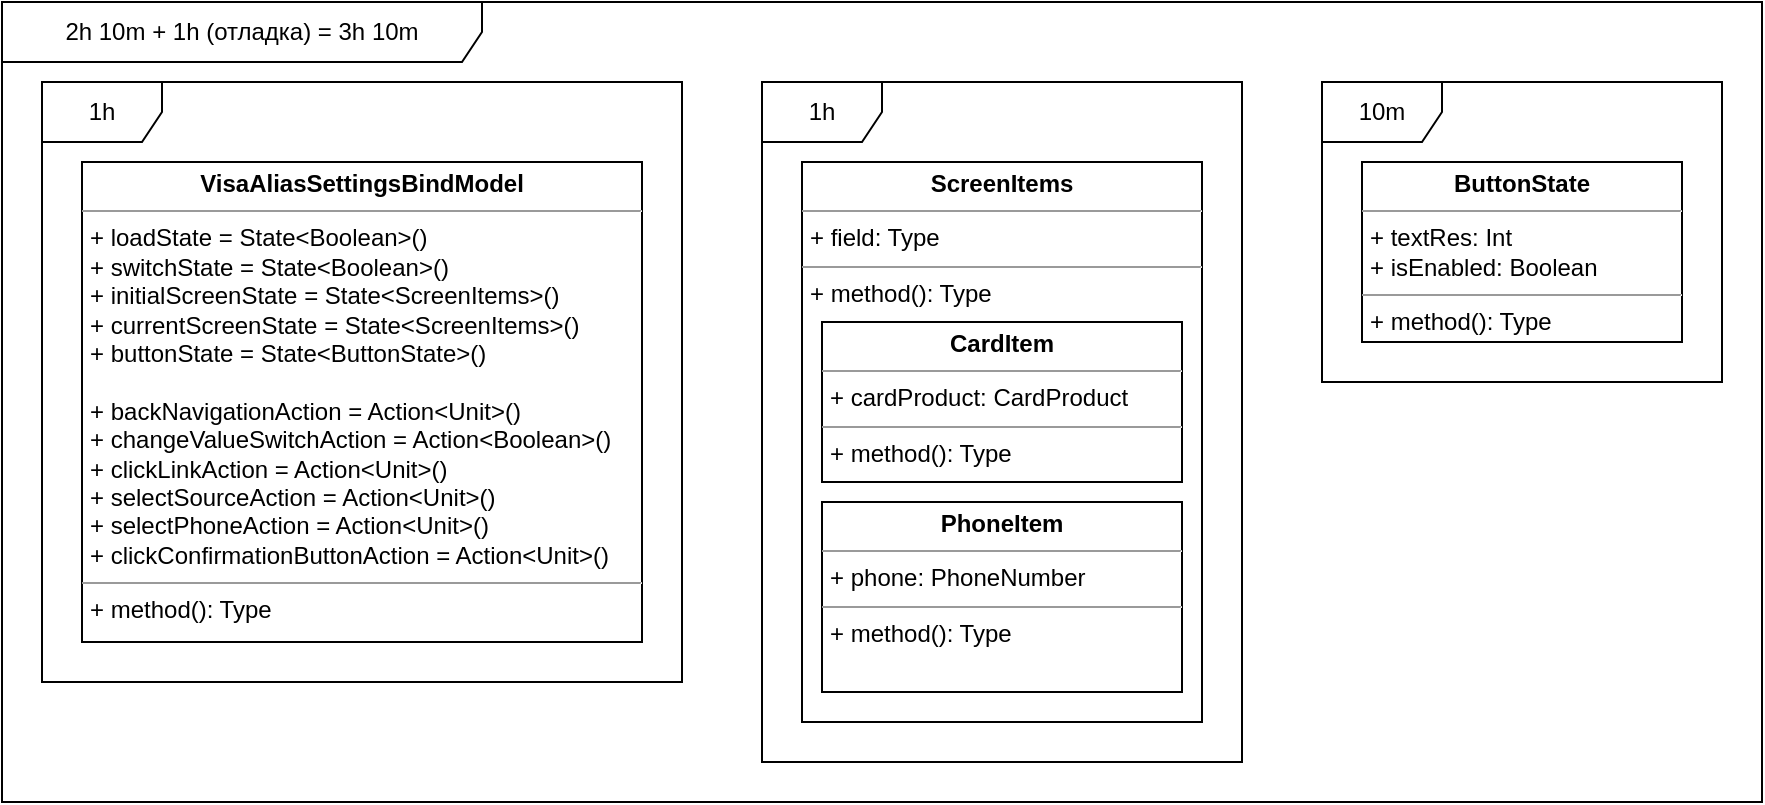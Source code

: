 <mxfile version="16.5.3" type="github">
  <diagram id="FZS-LspY1kVB6EsSSzgE" name="Page-1">
    <mxGraphModel dx="1185" dy="643" grid="1" gridSize="10" guides="1" tooltips="1" connect="1" arrows="1" fold="1" page="1" pageScale="1" pageWidth="850" pageHeight="1100" math="0" shadow="0">
      <root>
        <mxCell id="0" />
        <mxCell id="1" parent="0" />
        <mxCell id="EoWeRwG33imuI-vRMXuL-1" value="&lt;p style=&quot;margin: 0px ; margin-top: 4px ; text-align: center&quot;&gt;&lt;b&gt;VisaAliasSettingsBindModel&lt;/b&gt;&lt;/p&gt;&lt;hr size=&quot;1&quot;&gt;&lt;p style=&quot;margin: 0px ; margin-left: 4px&quot;&gt;+ loadState = State&amp;lt;Boolean&amp;gt;()&lt;/p&gt;&lt;p style=&quot;margin: 0px ; margin-left: 4px&quot;&gt;+ switchState = State&amp;lt;Boolean&amp;gt;()&lt;/p&gt;&lt;p style=&quot;margin: 0px ; margin-left: 4px&quot;&gt;+ initialScreenState = State&amp;lt;ScreenItems&amp;gt;()&lt;/p&gt;&lt;p style=&quot;margin: 0px ; margin-left: 4px&quot;&gt;+ currentScreenState = State&amp;lt;ScreenItems&amp;gt;()&lt;/p&gt;&lt;p style=&quot;margin: 0px ; margin-left: 4px&quot;&gt;+ buttonState = State&amp;lt;ButtonState&amp;gt;()&lt;br&gt;&lt;/p&gt;&lt;p style=&quot;margin: 0px ; margin-left: 4px&quot;&gt;&lt;br&gt;&lt;/p&gt;&lt;p style=&quot;margin: 0px ; margin-left: 4px&quot;&gt;+ backNavigationAction = Action&amp;lt;Unit&amp;gt;()&lt;br&gt;&lt;/p&gt;&lt;p style=&quot;margin: 0px ; margin-left: 4px&quot;&gt;+ changeValueSwitchAction = Action&amp;lt;Boolean&amp;gt;()&lt;/p&gt;&lt;p style=&quot;margin: 0px ; margin-left: 4px&quot;&gt;+ clickLinkAction = Action&amp;lt;Unit&amp;gt;()&lt;/p&gt;&lt;p style=&quot;margin: 0px ; margin-left: 4px&quot;&gt;+ selectSourceAction = Action&amp;lt;Unit&amp;gt;()&lt;/p&gt;&lt;p style=&quot;margin: 0px ; margin-left: 4px&quot;&gt;+ selectPhoneAction = Action&amp;lt;Unit&amp;gt;()&lt;/p&gt;&lt;p style=&quot;margin: 0px ; margin-left: 4px&quot;&gt;+ clickConfirmationButtonAction = Action&amp;lt;Unit&amp;gt;()&lt;br&gt;&lt;/p&gt;&lt;hr size=&quot;1&quot;&gt;&lt;p style=&quot;margin: 0px ; margin-left: 4px&quot;&gt;+ method(): Type&lt;/p&gt;" style="verticalAlign=top;align=left;overflow=fill;fontSize=12;fontFamily=Helvetica;html=1;" vertex="1" parent="1">
          <mxGeometry x="80" y="80" width="280" height="240" as="geometry" />
        </mxCell>
        <mxCell id="EoWeRwG33imuI-vRMXuL-2" value="&lt;p style=&quot;margin: 0px ; margin-top: 4px ; text-align: center&quot;&gt;&lt;b&gt;ScreenItems&lt;/b&gt;&lt;/p&gt;&lt;hr size=&quot;1&quot;&gt;&lt;p style=&quot;margin: 0px ; margin-left: 4px&quot;&gt;+ field: Type&lt;/p&gt;&lt;hr size=&quot;1&quot;&gt;&lt;p style=&quot;margin: 0px ; margin-left: 4px&quot;&gt;+ method(): Type&lt;/p&gt;" style="verticalAlign=top;align=left;overflow=fill;fontSize=12;fontFamily=Helvetica;html=1;" vertex="1" parent="1">
          <mxGeometry x="440" y="80" width="200" height="280" as="geometry" />
        </mxCell>
        <mxCell id="EoWeRwG33imuI-vRMXuL-3" value="&lt;p style=&quot;margin: 0px ; margin-top: 4px ; text-align: center&quot;&gt;&lt;b&gt;CardItem&lt;/b&gt;&lt;/p&gt;&lt;hr size=&quot;1&quot;&gt;&lt;p style=&quot;margin: 0px ; margin-left: 4px&quot;&gt;+ cardProduct: CardProduct&lt;/p&gt;&lt;hr size=&quot;1&quot;&gt;&lt;p style=&quot;margin: 0px ; margin-left: 4px&quot;&gt;+ method(): Type&lt;/p&gt;" style="verticalAlign=top;align=left;overflow=fill;fontSize=12;fontFamily=Helvetica;html=1;" vertex="1" parent="1">
          <mxGeometry x="450" y="160" width="180" height="80" as="geometry" />
        </mxCell>
        <mxCell id="EoWeRwG33imuI-vRMXuL-4" value="&lt;p style=&quot;margin: 0px ; margin-top: 4px ; text-align: center&quot;&gt;&lt;b&gt;PhoneItem&lt;/b&gt;&lt;/p&gt;&lt;hr size=&quot;1&quot;&gt;&lt;p style=&quot;margin: 0px ; margin-left: 4px&quot;&gt;+ phone: PhoneNumber&lt;/p&gt;&lt;hr size=&quot;1&quot;&gt;&lt;p style=&quot;margin: 0px ; margin-left: 4px&quot;&gt;+ method(): Type&lt;/p&gt;" style="verticalAlign=top;align=left;overflow=fill;fontSize=12;fontFamily=Helvetica;html=1;" vertex="1" parent="1">
          <mxGeometry x="450" y="250" width="180" height="95" as="geometry" />
        </mxCell>
        <mxCell id="EoWeRwG33imuI-vRMXuL-6" value="&lt;p style=&quot;margin: 0px ; margin-top: 4px ; text-align: center&quot;&gt;&lt;b&gt;ButtonState&lt;/b&gt;&lt;/p&gt;&lt;hr size=&quot;1&quot;&gt;&lt;p style=&quot;margin: 0px ; margin-left: 4px&quot;&gt;+ textRes: Int&lt;/p&gt;&lt;p style=&quot;margin: 0px ; margin-left: 4px&quot;&gt;+ isEnabled: Boolean&lt;br&gt;&lt;/p&gt;&lt;hr size=&quot;1&quot;&gt;&lt;p style=&quot;margin: 0px ; margin-left: 4px&quot;&gt;+ method(): Type&lt;/p&gt;" style="verticalAlign=top;align=left;overflow=fill;fontSize=12;fontFamily=Helvetica;html=1;" vertex="1" parent="1">
          <mxGeometry x="720" y="80" width="160" height="90" as="geometry" />
        </mxCell>
        <mxCell id="EoWeRwG33imuI-vRMXuL-7" value="1h" style="shape=umlFrame;whiteSpace=wrap;html=1;" vertex="1" parent="1">
          <mxGeometry x="60" y="40" width="320" height="300" as="geometry" />
        </mxCell>
        <mxCell id="EoWeRwG33imuI-vRMXuL-8" value="1h" style="shape=umlFrame;whiteSpace=wrap;html=1;" vertex="1" parent="1">
          <mxGeometry x="420" y="40" width="240" height="340" as="geometry" />
        </mxCell>
        <mxCell id="EoWeRwG33imuI-vRMXuL-9" value="10m" style="shape=umlFrame;whiteSpace=wrap;html=1;" vertex="1" parent="1">
          <mxGeometry x="700" y="40" width="200" height="150" as="geometry" />
        </mxCell>
        <mxCell id="EoWeRwG33imuI-vRMXuL-10" value="2h 10m + 1h (отладка) = 3h 10m" style="shape=umlFrame;whiteSpace=wrap;html=1;width=240;height=30;" vertex="1" parent="1">
          <mxGeometry x="40" width="880" height="400" as="geometry" />
        </mxCell>
      </root>
    </mxGraphModel>
  </diagram>
</mxfile>
